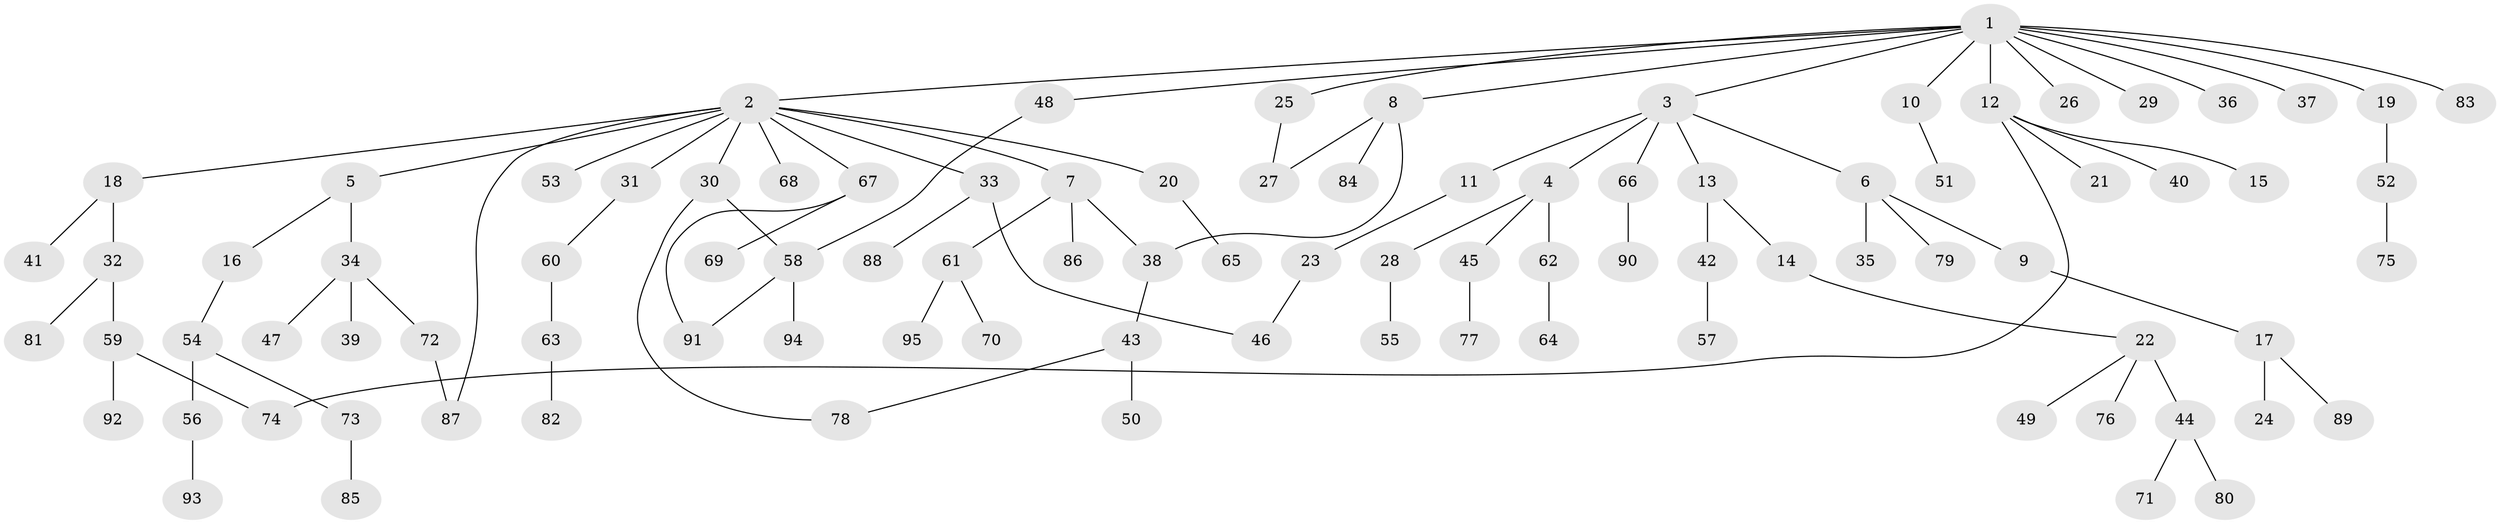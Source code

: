 // Generated by graph-tools (version 1.1) at 2025/13/03/09/25 04:13:31]
// undirected, 95 vertices, 102 edges
graph export_dot {
graph [start="1"]
  node [color=gray90,style=filled];
  1;
  2;
  3;
  4;
  5;
  6;
  7;
  8;
  9;
  10;
  11;
  12;
  13;
  14;
  15;
  16;
  17;
  18;
  19;
  20;
  21;
  22;
  23;
  24;
  25;
  26;
  27;
  28;
  29;
  30;
  31;
  32;
  33;
  34;
  35;
  36;
  37;
  38;
  39;
  40;
  41;
  42;
  43;
  44;
  45;
  46;
  47;
  48;
  49;
  50;
  51;
  52;
  53;
  54;
  55;
  56;
  57;
  58;
  59;
  60;
  61;
  62;
  63;
  64;
  65;
  66;
  67;
  68;
  69;
  70;
  71;
  72;
  73;
  74;
  75;
  76;
  77;
  78;
  79;
  80;
  81;
  82;
  83;
  84;
  85;
  86;
  87;
  88;
  89;
  90;
  91;
  92;
  93;
  94;
  95;
  1 -- 2;
  1 -- 3;
  1 -- 8;
  1 -- 10;
  1 -- 12;
  1 -- 19;
  1 -- 25;
  1 -- 26;
  1 -- 29;
  1 -- 36;
  1 -- 37;
  1 -- 48;
  1 -- 83;
  2 -- 5;
  2 -- 7;
  2 -- 18;
  2 -- 20;
  2 -- 30;
  2 -- 31;
  2 -- 33;
  2 -- 53;
  2 -- 67;
  2 -- 68;
  2 -- 87;
  3 -- 4;
  3 -- 6;
  3 -- 11;
  3 -- 13;
  3 -- 66;
  4 -- 28;
  4 -- 45;
  4 -- 62;
  5 -- 16;
  5 -- 34;
  6 -- 9;
  6 -- 35;
  6 -- 79;
  7 -- 61;
  7 -- 86;
  7 -- 38;
  8 -- 38;
  8 -- 84;
  8 -- 27;
  9 -- 17;
  10 -- 51;
  11 -- 23;
  12 -- 15;
  12 -- 21;
  12 -- 40;
  12 -- 74;
  13 -- 14;
  13 -- 42;
  14 -- 22;
  16 -- 54;
  17 -- 24;
  17 -- 89;
  18 -- 32;
  18 -- 41;
  19 -- 52;
  20 -- 65;
  22 -- 44;
  22 -- 49;
  22 -- 76;
  23 -- 46;
  25 -- 27;
  28 -- 55;
  30 -- 58;
  30 -- 78;
  31 -- 60;
  32 -- 59;
  32 -- 81;
  33 -- 88;
  33 -- 46;
  34 -- 39;
  34 -- 47;
  34 -- 72;
  38 -- 43;
  42 -- 57;
  43 -- 50;
  43 -- 78;
  44 -- 71;
  44 -- 80;
  45 -- 77;
  48 -- 58;
  52 -- 75;
  54 -- 56;
  54 -- 73;
  56 -- 93;
  58 -- 94;
  58 -- 91;
  59 -- 74;
  59 -- 92;
  60 -- 63;
  61 -- 70;
  61 -- 95;
  62 -- 64;
  63 -- 82;
  66 -- 90;
  67 -- 69;
  67 -- 91;
  72 -- 87;
  73 -- 85;
}
